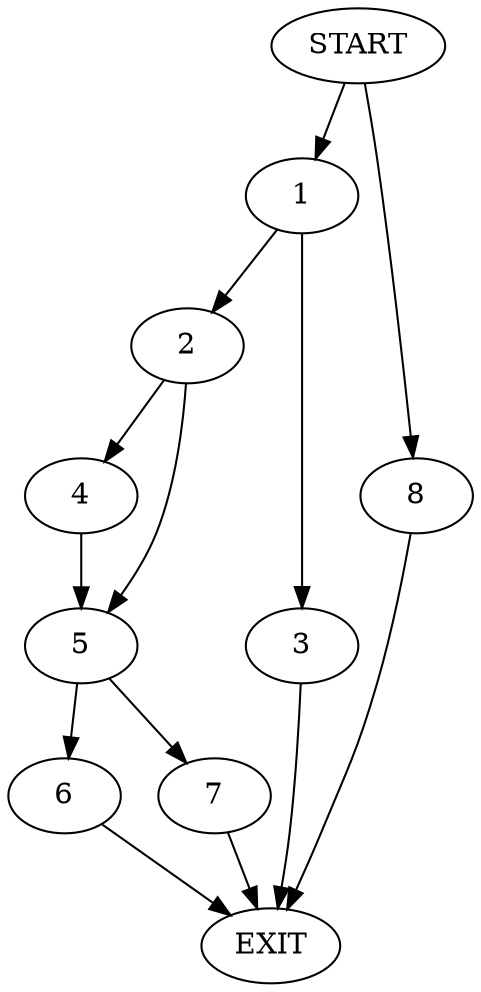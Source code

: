 digraph {
0 [label="START"]
9 [label="EXIT"]
0 -> 1
1 -> 2
1 -> 3
2 -> 4
2 -> 5
3 -> 9
4 -> 5
5 -> 6
5 -> 7
7 -> 9
6 -> 9
0 -> 8
8 -> 9
}
